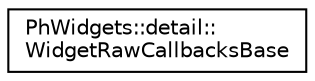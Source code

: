 digraph "Graphical Class Hierarchy"
{
  edge [fontname="Helvetica",fontsize="10",labelfontname="Helvetica",labelfontsize="10"];
  node [fontname="Helvetica",fontsize="10",shape=record];
  rankdir="LR";
  Node0 [label="PhWidgets::detail::\lWidgetRawCallbacksBase",height=0.2,width=0.4,color="black", fillcolor="white", style="filled",URL="$struct_ph_widgets_1_1detail_1_1_widget_raw_callbacks_base.html"];
}
